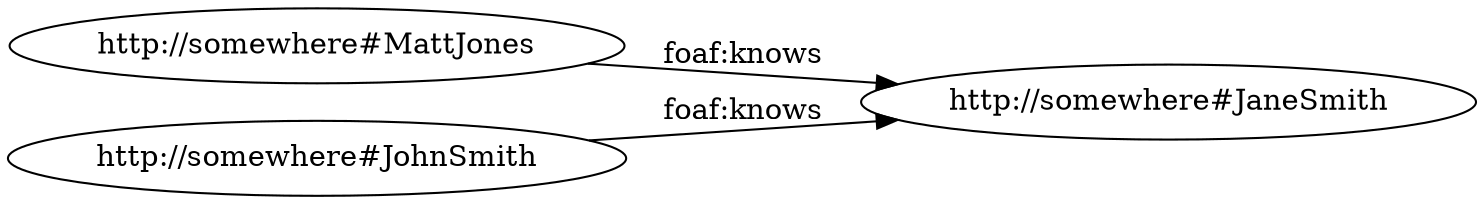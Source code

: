 digraph ar2dtool_diagram { 
rankdir=LR;
size="1501"
	"http://somewhere#MattJones" -> "http://somewhere#JaneSmith" [ label = "foaf:knows" ];
	"http://somewhere#JohnSmith" -> "http://somewhere#JaneSmith" [ label = "foaf:knows" ];

}
